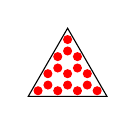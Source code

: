 \coordinate (b1) at (0.000,0.000);
\coordinate (b2) at (1.000,0.000);
\coordinate (b3) at (0.500,0.866);
\draw (b1) -- (b2) -- (b3) --cycle;
\draw[fill,red] (barycentric cs:b1=0.083,b2=0.083,b3=0.833) circle (0.5mm);
\draw[fill,red] (barycentric cs:b1=0.333,b2=0.083,b3=0.583) circle (0.5mm);
\draw[fill,red] (barycentric cs:b1=0.583,b2=0.083,b3=0.333) circle (0.5mm);
\draw[fill,red] (barycentric cs:b1=0.833,b2=0.083,b3=0.083) circle (0.5mm);
\draw[fill,red] (barycentric cs:b1=0.167,b2=0.167,b3=0.667) circle (0.5mm);
\draw[fill,red] (barycentric cs:b1=0.083,b2=0.333,b3=0.583) circle (0.5mm);
\draw[fill,red] (barycentric cs:b1=0.417,b2=0.167,b3=0.417) circle (0.5mm);
\draw[fill,red] (barycentric cs:b1=0.333,b2=0.333,b3=0.333) circle (0.5mm);
\draw[fill,red] (barycentric cs:b1=0.667,b2=0.167,b3=0.167) circle (0.5mm);
\draw[fill,red] (barycentric cs:b1=0.583,b2=0.333,b3=0.083) circle (0.5mm);
\draw[fill,red] (barycentric cs:b1=0.167,b2=0.417,b3=0.417) circle (0.5mm);
\draw[fill,red] (barycentric cs:b1=0.083,b2=0.583,b3=0.333) circle (0.5mm);
\draw[fill,red] (barycentric cs:b1=0.417,b2=0.417,b3=0.167) circle (0.5mm);
\draw[fill,red] (barycentric cs:b1=0.333,b2=0.583,b3=0.083) circle (0.5mm);
\draw[fill,red] (barycentric cs:b1=0.167,b2=0.667,b3=0.167) circle (0.5mm);
\draw[fill,red] (barycentric cs:b1=0.083,b2=0.833,b3=0.083) circle (0.5mm);
